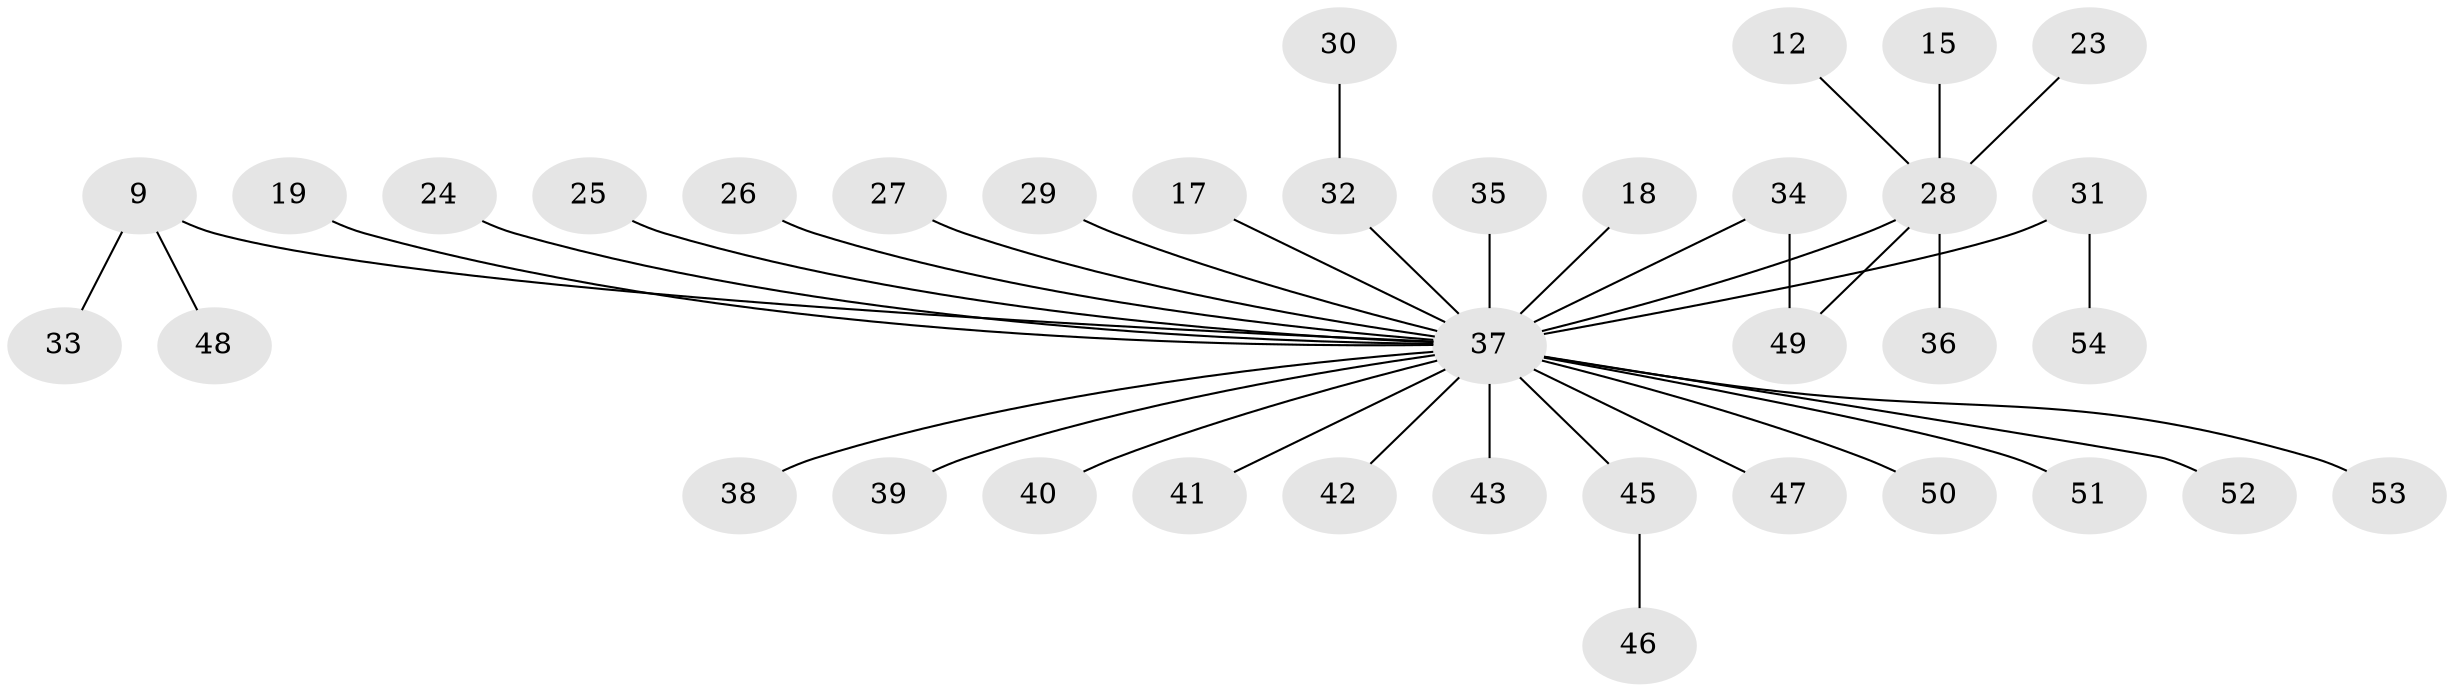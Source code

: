 // original degree distribution, {16: 0.018518518518518517, 6: 0.018518518518518517, 4: 0.1111111111111111, 8: 0.018518518518518517, 2: 0.14814814814814814, 1: 0.5740740740740741, 12: 0.018518518518518517, 3: 0.09259259259259259}
// Generated by graph-tools (version 1.1) at 2025/50/03/04/25 21:50:23]
// undirected, 37 vertices, 37 edges
graph export_dot {
graph [start="1"]
  node [color=gray90,style=filled];
  9;
  12 [super="+11"];
  15;
  17;
  18;
  19;
  23;
  24;
  25;
  26;
  27;
  28 [super="+2+16+21"];
  29;
  30;
  31;
  32 [super="+13+22"];
  33 [super="+20"];
  34 [super="+5"];
  35;
  36;
  37 [super="+14+1+8"];
  38;
  39;
  40;
  41;
  42;
  43;
  45 [super="+44"];
  46;
  47;
  48;
  49;
  50;
  51;
  52;
  53;
  54;
  9 -- 48;
  9 -- 37 [weight=2];
  9 -- 33;
  12 -- 28;
  15 -- 28;
  17 -- 37;
  18 -- 37;
  19 -- 37;
  23 -- 28;
  24 -- 37;
  25 -- 37;
  26 -- 37;
  27 -- 37;
  28 -- 49;
  28 -- 37 [weight=5];
  28 -- 36;
  29 -- 37;
  30 -- 32;
  31 -- 54;
  31 -- 37;
  32 -- 37;
  34 -- 49;
  34 -- 37 [weight=3];
  35 -- 37;
  37 -- 39;
  37 -- 40;
  37 -- 42 [weight=2];
  37 -- 43;
  37 -- 53;
  37 -- 38;
  37 -- 51;
  37 -- 52;
  37 -- 45;
  37 -- 41;
  37 -- 47;
  37 -- 50;
  45 -- 46;
}
